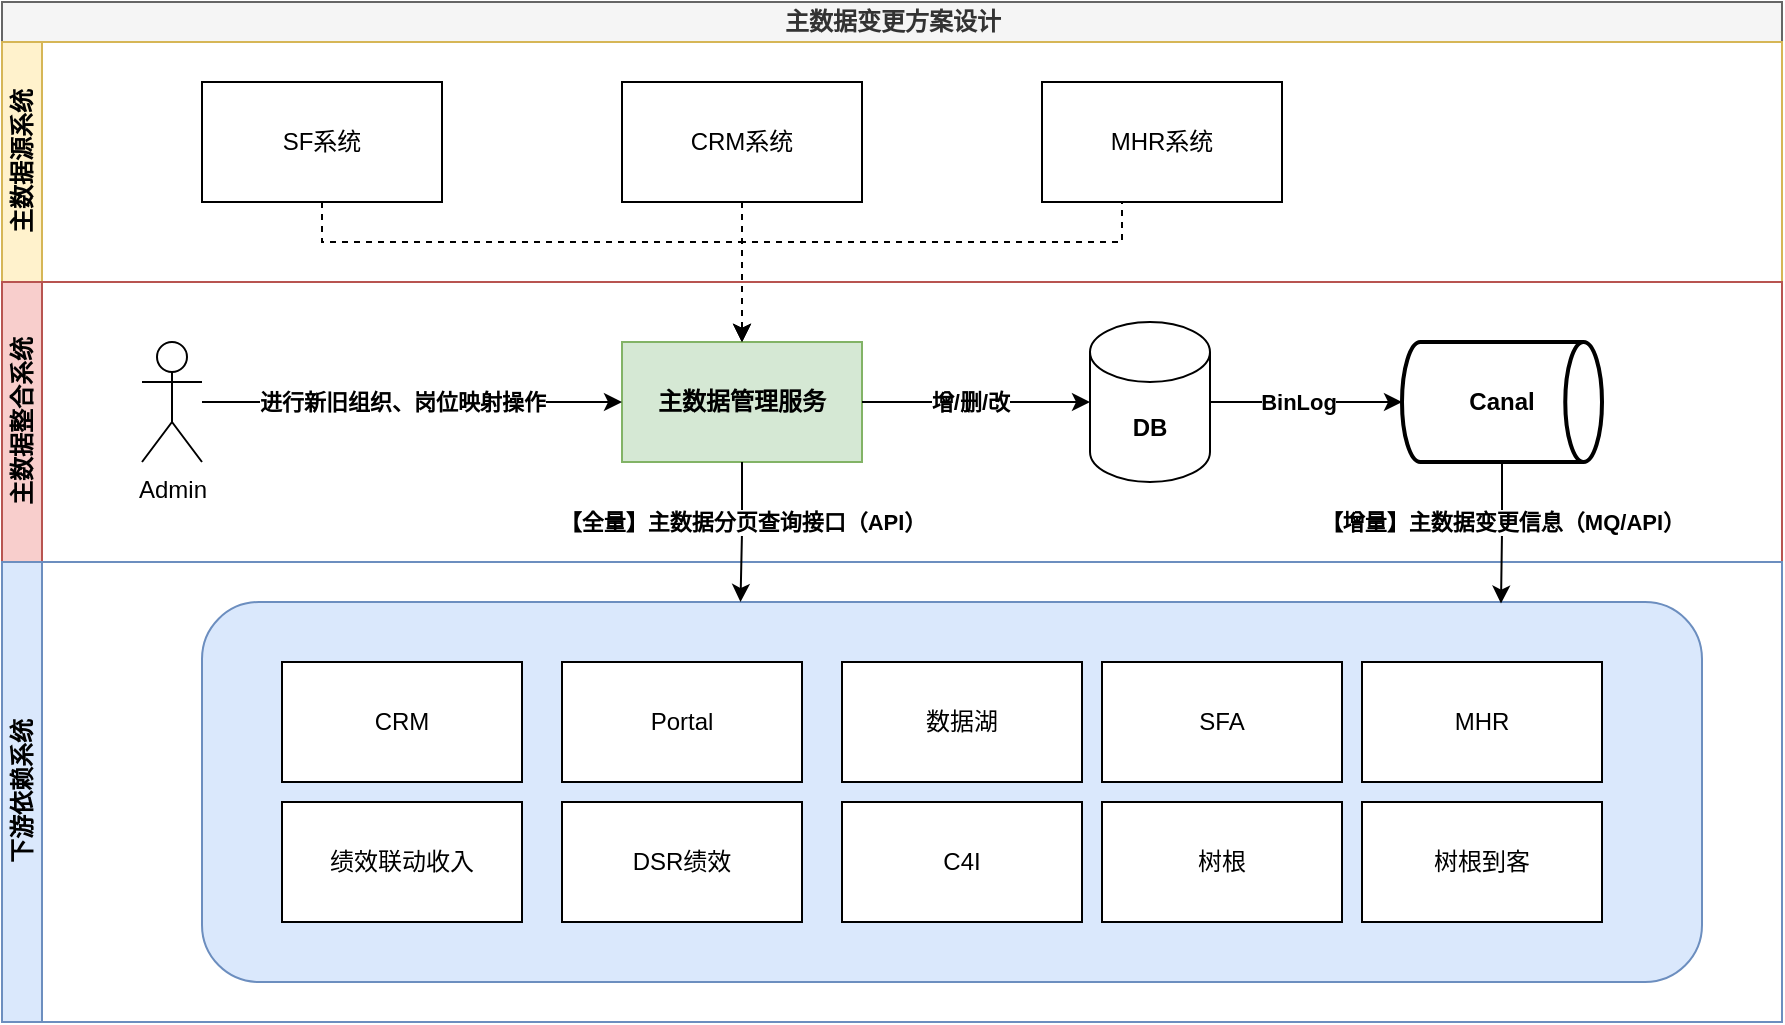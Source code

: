 <mxfile version="22.1.18" type="github">
  <diagram name="第 1 页" id="U_4ODGsdyI7NeSbkU0lq">
    <mxGraphModel dx="1832" dy="614" grid="1" gridSize="10" guides="1" tooltips="1" connect="1" arrows="1" fold="1" page="1" pageScale="1" pageWidth="827" pageHeight="1169" math="0" shadow="0">
      <root>
        <mxCell id="0" />
        <mxCell id="1" parent="0" />
        <mxCell id="h9W2zm2VNgjRxjHXcxCK-1" value="主数据变更方案设计" style="swimlane;childLayout=stackLayout;resizeParent=1;resizeParentMax=0;horizontal=1;startSize=20;horizontalStack=0;html=1;fillColor=#f5f5f5;strokeColor=#666666;fontColor=#333333;" vertex="1" parent="1">
          <mxGeometry x="-130" y="220" width="890" height="510" as="geometry" />
        </mxCell>
        <mxCell id="h9W2zm2VNgjRxjHXcxCK-2" value="主数据源系统" style="swimlane;startSize=20;horizontal=0;html=1;fillColor=#fff2cc;strokeColor=#d6b656;" vertex="1" parent="h9W2zm2VNgjRxjHXcxCK-1">
          <mxGeometry y="20" width="890" height="120" as="geometry" />
        </mxCell>
        <mxCell id="h9W2zm2VNgjRxjHXcxCK-5" value="SF系统" style="rounded=0;whiteSpace=wrap;html=1;" vertex="1" parent="h9W2zm2VNgjRxjHXcxCK-2">
          <mxGeometry x="100" y="20" width="120" height="60" as="geometry" />
        </mxCell>
        <mxCell id="h9W2zm2VNgjRxjHXcxCK-6" value="CRM系统" style="rounded=0;whiteSpace=wrap;html=1;" vertex="1" parent="h9W2zm2VNgjRxjHXcxCK-2">
          <mxGeometry x="310" y="20" width="120" height="60" as="geometry" />
        </mxCell>
        <mxCell id="h9W2zm2VNgjRxjHXcxCK-30" style="edgeStyle=orthogonalEdgeStyle;rounded=0;orthogonalLoop=1;jettySize=auto;html=1;exitX=0.5;exitY=1;exitDx=0;exitDy=0;dashed=1;" edge="1" parent="h9W2zm2VNgjRxjHXcxCK-2" source="h9W2zm2VNgjRxjHXcxCK-7">
          <mxGeometry relative="1" as="geometry">
            <mxPoint x="370" y="150" as="targetPoint" />
            <Array as="points">
              <mxPoint x="560" y="100" />
              <mxPoint x="370" y="100" />
            </Array>
          </mxGeometry>
        </mxCell>
        <mxCell id="h9W2zm2VNgjRxjHXcxCK-7" value="MHR系统" style="rounded=0;whiteSpace=wrap;html=1;" vertex="1" parent="h9W2zm2VNgjRxjHXcxCK-2">
          <mxGeometry x="520" y="20" width="120" height="60" as="geometry" />
        </mxCell>
        <mxCell id="h9W2zm2VNgjRxjHXcxCK-3" value="主数据整合系统" style="swimlane;startSize=20;horizontal=0;html=1;fillColor=#f8cecc;strokeColor=#b85450;" vertex="1" parent="h9W2zm2VNgjRxjHXcxCK-1">
          <mxGeometry y="140" width="890" height="140" as="geometry" />
        </mxCell>
        <mxCell id="h9W2zm2VNgjRxjHXcxCK-20" value="主数据管理服务" style="rounded=0;whiteSpace=wrap;html=1;fillColor=#d5e8d4;strokeColor=#82b366;fontStyle=1" vertex="1" parent="h9W2zm2VNgjRxjHXcxCK-3">
          <mxGeometry x="310" y="30" width="120" height="60" as="geometry" />
        </mxCell>
        <mxCell id="h9W2zm2VNgjRxjHXcxCK-23" value="" style="edgeStyle=orthogonalEdgeStyle;rounded=0;orthogonalLoop=1;jettySize=auto;html=1;entryX=0;entryY=0.5;entryDx=0;entryDy=0;" edge="1" parent="h9W2zm2VNgjRxjHXcxCK-3" source="h9W2zm2VNgjRxjHXcxCK-21" target="h9W2zm2VNgjRxjHXcxCK-20">
          <mxGeometry relative="1" as="geometry">
            <mxPoint x="190" y="60" as="targetPoint" />
          </mxGeometry>
        </mxCell>
        <mxCell id="h9W2zm2VNgjRxjHXcxCK-31" value="进行新旧组织、岗位映射操作" style="edgeLabel;html=1;align=center;verticalAlign=middle;resizable=0;points=[];fontStyle=1" vertex="1" connectable="0" parent="h9W2zm2VNgjRxjHXcxCK-23">
          <mxGeometry x="-0.542" y="1" relative="1" as="geometry">
            <mxPoint x="52" y="1" as="offset" />
          </mxGeometry>
        </mxCell>
        <mxCell id="h9W2zm2VNgjRxjHXcxCK-21" value="Admin" style="shape=umlActor;verticalLabelPosition=bottom;verticalAlign=top;html=1;outlineConnect=0;" vertex="1" parent="h9W2zm2VNgjRxjHXcxCK-3">
          <mxGeometry x="70" y="30" width="30" height="60" as="geometry" />
        </mxCell>
        <mxCell id="h9W2zm2VNgjRxjHXcxCK-24" value="DB" style="shape=cylinder3;whiteSpace=wrap;html=1;boundedLbl=1;backgroundOutline=1;size=15;fontStyle=1" vertex="1" parent="h9W2zm2VNgjRxjHXcxCK-3">
          <mxGeometry x="544" y="20" width="60" height="80" as="geometry" />
        </mxCell>
        <mxCell id="h9W2zm2VNgjRxjHXcxCK-25" style="edgeStyle=orthogonalEdgeStyle;rounded=0;orthogonalLoop=1;jettySize=auto;html=1;exitX=1;exitY=0.5;exitDx=0;exitDy=0;entryX=0;entryY=0.5;entryDx=0;entryDy=0;entryPerimeter=0;" edge="1" parent="h9W2zm2VNgjRxjHXcxCK-3" source="h9W2zm2VNgjRxjHXcxCK-20" target="h9W2zm2VNgjRxjHXcxCK-24">
          <mxGeometry relative="1" as="geometry" />
        </mxCell>
        <mxCell id="h9W2zm2VNgjRxjHXcxCK-32" value="增/删/改" style="edgeLabel;html=1;align=center;verticalAlign=middle;resizable=0;points=[];fontStyle=1" vertex="1" connectable="0" parent="h9W2zm2VNgjRxjHXcxCK-25">
          <mxGeometry x="-0.245" y="1" relative="1" as="geometry">
            <mxPoint x="11" y="1" as="offset" />
          </mxGeometry>
        </mxCell>
        <mxCell id="h9W2zm2VNgjRxjHXcxCK-26" value="Canal" style="strokeWidth=2;html=1;shape=mxgraph.flowchart.direct_data;whiteSpace=wrap;fontStyle=1" vertex="1" parent="h9W2zm2VNgjRxjHXcxCK-3">
          <mxGeometry x="700" y="30" width="100" height="60" as="geometry" />
        </mxCell>
        <mxCell id="h9W2zm2VNgjRxjHXcxCK-27" style="edgeStyle=orthogonalEdgeStyle;rounded=0;orthogonalLoop=1;jettySize=auto;html=1;exitX=1;exitY=0.5;exitDx=0;exitDy=0;exitPerimeter=0;entryX=0;entryY=0.5;entryDx=0;entryDy=0;entryPerimeter=0;" edge="1" parent="h9W2zm2VNgjRxjHXcxCK-3" source="h9W2zm2VNgjRxjHXcxCK-24" target="h9W2zm2VNgjRxjHXcxCK-26">
          <mxGeometry relative="1" as="geometry" />
        </mxCell>
        <mxCell id="h9W2zm2VNgjRxjHXcxCK-34" value="BinLog" style="edgeLabel;html=1;align=center;verticalAlign=middle;resizable=0;points=[];fontStyle=1" vertex="1" connectable="0" parent="h9W2zm2VNgjRxjHXcxCK-27">
          <mxGeometry x="-0.085" relative="1" as="geometry">
            <mxPoint as="offset" />
          </mxGeometry>
        </mxCell>
        <mxCell id="h9W2zm2VNgjRxjHXcxCK-4" value="下游依赖系统" style="swimlane;startSize=20;horizontal=0;html=1;fillColor=#dae8fc;strokeColor=#6c8ebf;" vertex="1" parent="h9W2zm2VNgjRxjHXcxCK-1">
          <mxGeometry y="280" width="890" height="230" as="geometry" />
        </mxCell>
        <mxCell id="h9W2zm2VNgjRxjHXcxCK-19" value="" style="group" vertex="1" connectable="0" parent="h9W2zm2VNgjRxjHXcxCK-4">
          <mxGeometry x="100" y="20" width="750" height="190" as="geometry" />
        </mxCell>
        <mxCell id="h9W2zm2VNgjRxjHXcxCK-18" value="" style="rounded=1;whiteSpace=wrap;html=1;fillColor=#dae8fc;strokeColor=#6c8ebf;" vertex="1" parent="h9W2zm2VNgjRxjHXcxCK-19">
          <mxGeometry width="750" height="190" as="geometry" />
        </mxCell>
        <mxCell id="h9W2zm2VNgjRxjHXcxCK-8" value="CRM" style="rounded=0;whiteSpace=wrap;html=1;" vertex="1" parent="h9W2zm2VNgjRxjHXcxCK-19">
          <mxGeometry x="40" y="30" width="120" height="60" as="geometry" />
        </mxCell>
        <mxCell id="h9W2zm2VNgjRxjHXcxCK-9" value="Portal" style="rounded=0;whiteSpace=wrap;html=1;" vertex="1" parent="h9W2zm2VNgjRxjHXcxCK-19">
          <mxGeometry x="180" y="30" width="120" height="60" as="geometry" />
        </mxCell>
        <mxCell id="h9W2zm2VNgjRxjHXcxCK-10" value="数据湖" style="rounded=0;whiteSpace=wrap;html=1;" vertex="1" parent="h9W2zm2VNgjRxjHXcxCK-19">
          <mxGeometry x="320" y="30" width="120" height="60" as="geometry" />
        </mxCell>
        <mxCell id="h9W2zm2VNgjRxjHXcxCK-11" value="SFA" style="rounded=0;whiteSpace=wrap;html=1;" vertex="1" parent="h9W2zm2VNgjRxjHXcxCK-19">
          <mxGeometry x="450" y="30" width="120" height="60" as="geometry" />
        </mxCell>
        <mxCell id="h9W2zm2VNgjRxjHXcxCK-12" value="MHR" style="rounded=0;whiteSpace=wrap;html=1;" vertex="1" parent="h9W2zm2VNgjRxjHXcxCK-19">
          <mxGeometry x="580" y="30" width="120" height="60" as="geometry" />
        </mxCell>
        <mxCell id="h9W2zm2VNgjRxjHXcxCK-13" value="绩效联动收入" style="rounded=0;whiteSpace=wrap;html=1;" vertex="1" parent="h9W2zm2VNgjRxjHXcxCK-19">
          <mxGeometry x="40" y="100" width="120" height="60" as="geometry" />
        </mxCell>
        <mxCell id="h9W2zm2VNgjRxjHXcxCK-14" value="DSR绩效" style="rounded=0;whiteSpace=wrap;html=1;" vertex="1" parent="h9W2zm2VNgjRxjHXcxCK-19">
          <mxGeometry x="180" y="100" width="120" height="60" as="geometry" />
        </mxCell>
        <mxCell id="h9W2zm2VNgjRxjHXcxCK-15" value="C4I" style="rounded=0;whiteSpace=wrap;html=1;" vertex="1" parent="h9W2zm2VNgjRxjHXcxCK-19">
          <mxGeometry x="320" y="100" width="120" height="60" as="geometry" />
        </mxCell>
        <mxCell id="h9W2zm2VNgjRxjHXcxCK-16" value="树根" style="rounded=0;whiteSpace=wrap;html=1;" vertex="1" parent="h9W2zm2VNgjRxjHXcxCK-19">
          <mxGeometry x="450" y="100" width="120" height="60" as="geometry" />
        </mxCell>
        <mxCell id="h9W2zm2VNgjRxjHXcxCK-17" value="树根到客" style="rounded=0;whiteSpace=wrap;html=1;" vertex="1" parent="h9W2zm2VNgjRxjHXcxCK-19">
          <mxGeometry x="580" y="100" width="120" height="60" as="geometry" />
        </mxCell>
        <mxCell id="h9W2zm2VNgjRxjHXcxCK-28" style="edgeStyle=orthogonalEdgeStyle;rounded=0;orthogonalLoop=1;jettySize=auto;html=1;exitX=0.5;exitY=1;exitDx=0;exitDy=0;entryX=0.5;entryY=0;entryDx=0;entryDy=0;dashed=1;" edge="1" parent="h9W2zm2VNgjRxjHXcxCK-1" source="h9W2zm2VNgjRxjHXcxCK-5" target="h9W2zm2VNgjRxjHXcxCK-20">
          <mxGeometry relative="1" as="geometry">
            <Array as="points">
              <mxPoint x="160" y="120" />
              <mxPoint x="370" y="120" />
            </Array>
          </mxGeometry>
        </mxCell>
        <mxCell id="h9W2zm2VNgjRxjHXcxCK-29" style="edgeStyle=orthogonalEdgeStyle;rounded=0;orthogonalLoop=1;jettySize=auto;html=1;exitX=0.5;exitY=1;exitDx=0;exitDy=0;entryX=0.5;entryY=0;entryDx=0;entryDy=0;dashed=1;" edge="1" parent="h9W2zm2VNgjRxjHXcxCK-1" source="h9W2zm2VNgjRxjHXcxCK-6" target="h9W2zm2VNgjRxjHXcxCK-20">
          <mxGeometry relative="1" as="geometry" />
        </mxCell>
        <mxCell id="h9W2zm2VNgjRxjHXcxCK-38" style="edgeStyle=orthogonalEdgeStyle;rounded=0;orthogonalLoop=1;jettySize=auto;html=1;exitX=0.5;exitY=1;exitDx=0;exitDy=0;entryX=0.359;entryY=0;entryDx=0;entryDy=0;entryPerimeter=0;" edge="1" parent="h9W2zm2VNgjRxjHXcxCK-1" source="h9W2zm2VNgjRxjHXcxCK-20" target="h9W2zm2VNgjRxjHXcxCK-18">
          <mxGeometry relative="1" as="geometry" />
        </mxCell>
        <mxCell id="h9W2zm2VNgjRxjHXcxCK-40" value="【全量】主数据分页查询接口（API）" style="edgeLabel;html=1;align=center;verticalAlign=middle;resizable=0;points=[];fontStyle=1" vertex="1" connectable="0" parent="h9W2zm2VNgjRxjHXcxCK-38">
          <mxGeometry x="-0.49" relative="1" as="geometry">
            <mxPoint y="12" as="offset" />
          </mxGeometry>
        </mxCell>
        <mxCell id="h9W2zm2VNgjRxjHXcxCK-39" style="edgeStyle=orthogonalEdgeStyle;rounded=0;orthogonalLoop=1;jettySize=auto;html=1;exitX=0.5;exitY=1;exitDx=0;exitDy=0;exitPerimeter=0;entryX=0.866;entryY=0.004;entryDx=0;entryDy=0;entryPerimeter=0;" edge="1" parent="h9W2zm2VNgjRxjHXcxCK-1" source="h9W2zm2VNgjRxjHXcxCK-26" target="h9W2zm2VNgjRxjHXcxCK-18">
          <mxGeometry relative="1" as="geometry" />
        </mxCell>
        <mxCell id="h9W2zm2VNgjRxjHXcxCK-41" value="【增量】主数据变更信息（MQ/API）" style="edgeLabel;html=1;align=center;verticalAlign=middle;resizable=0;points=[];fontStyle=1" vertex="1" connectable="0" parent="h9W2zm2VNgjRxjHXcxCK-39">
          <mxGeometry x="-0.058" y="-1" relative="1" as="geometry">
            <mxPoint x="1" y="-4" as="offset" />
          </mxGeometry>
        </mxCell>
      </root>
    </mxGraphModel>
  </diagram>
</mxfile>
